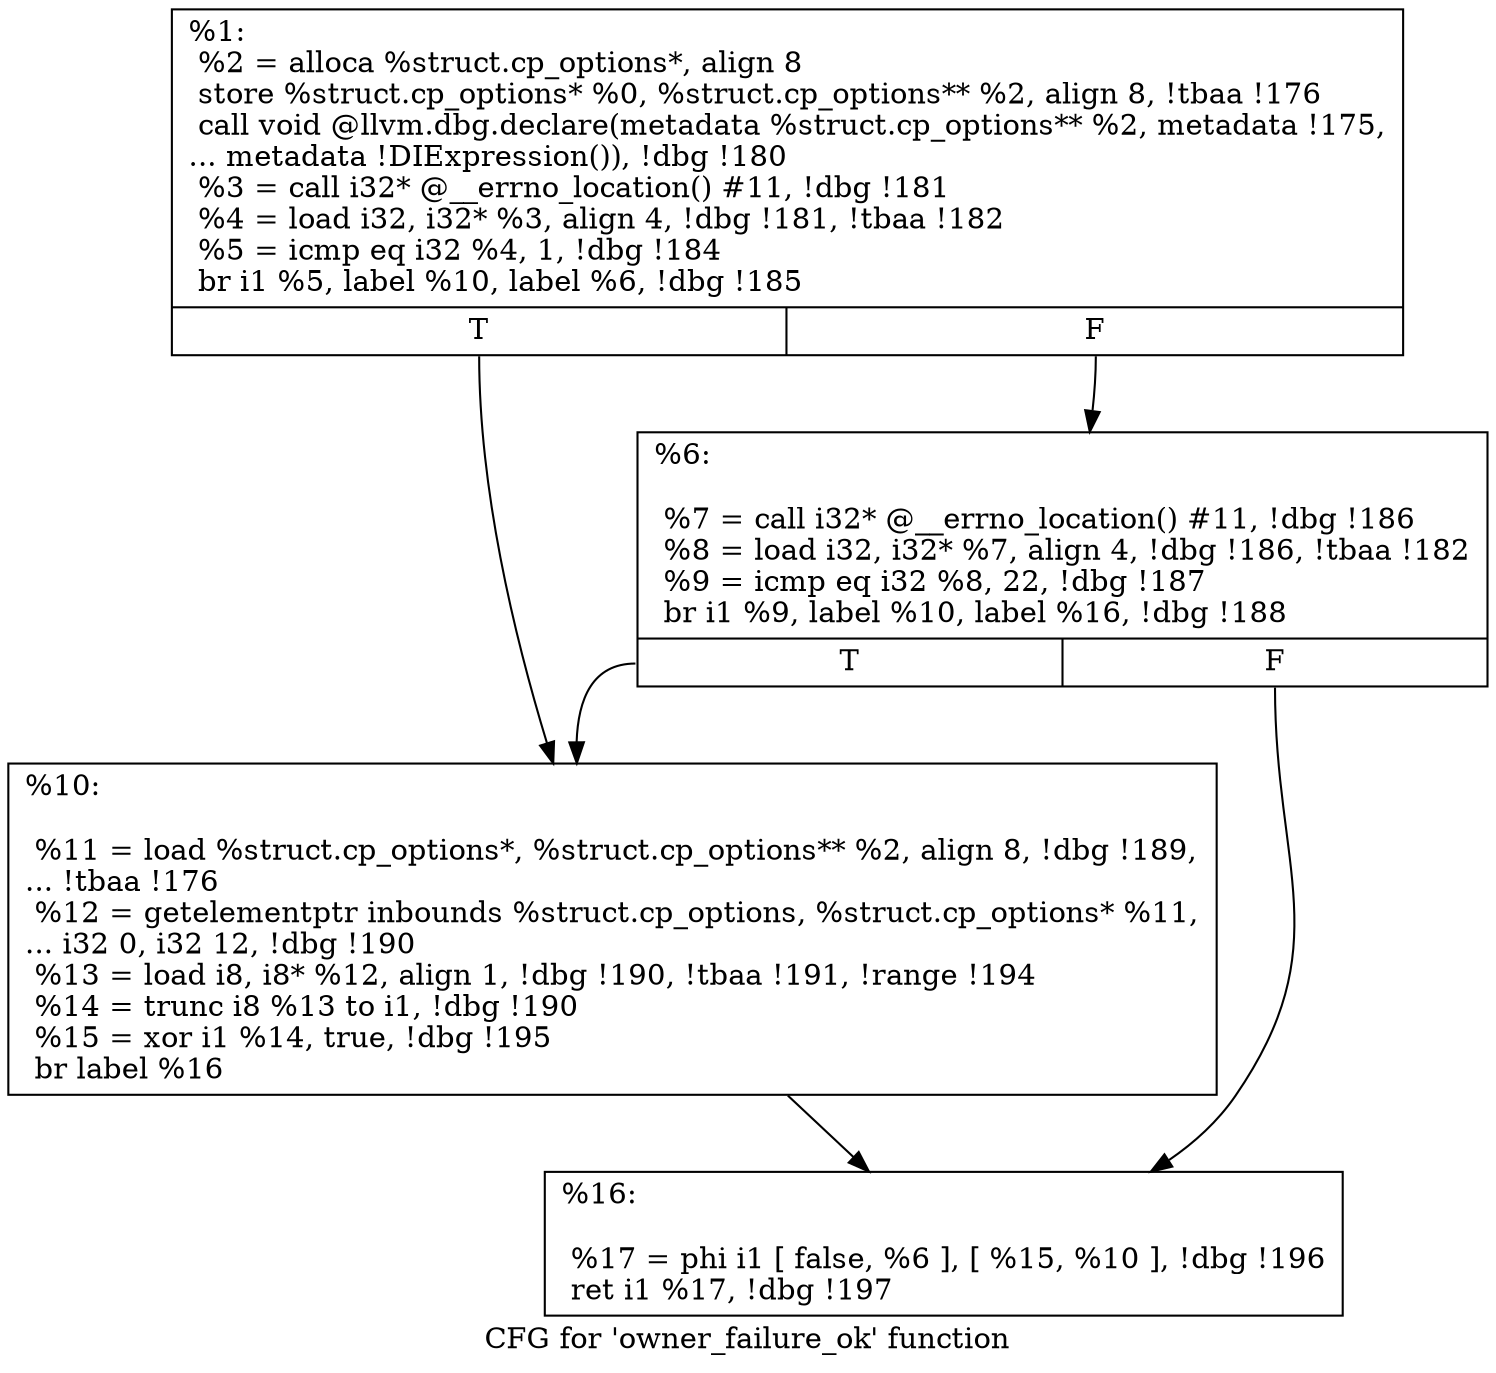 digraph "CFG for 'owner_failure_ok' function" {
	label="CFG for 'owner_failure_ok' function";

	Node0x2683470 [shape=record,label="{%1:\l  %2 = alloca %struct.cp_options*, align 8\l  store %struct.cp_options* %0, %struct.cp_options** %2, align 8, !tbaa !176\l  call void @llvm.dbg.declare(metadata %struct.cp_options** %2, metadata !175,\l... metadata !DIExpression()), !dbg !180\l  %3 = call i32* @__errno_location() #11, !dbg !181\l  %4 = load i32, i32* %3, align 4, !dbg !181, !tbaa !182\l  %5 = icmp eq i32 %4, 1, !dbg !184\l  br i1 %5, label %10, label %6, !dbg !185\l|{<s0>T|<s1>F}}"];
	Node0x2683470:s0 -> Node0x2687300;
	Node0x2683470:s1 -> Node0x26872b0;
	Node0x26872b0 [shape=record,label="{%6:\l\l  %7 = call i32* @__errno_location() #11, !dbg !186\l  %8 = load i32, i32* %7, align 4, !dbg !186, !tbaa !182\l  %9 = icmp eq i32 %8, 22, !dbg !187\l  br i1 %9, label %10, label %16, !dbg !188\l|{<s0>T|<s1>F}}"];
	Node0x26872b0:s0 -> Node0x2687300;
	Node0x26872b0:s1 -> Node0x2687350;
	Node0x2687300 [shape=record,label="{%10:\l\l  %11 = load %struct.cp_options*, %struct.cp_options** %2, align 8, !dbg !189,\l... !tbaa !176\l  %12 = getelementptr inbounds %struct.cp_options, %struct.cp_options* %11,\l... i32 0, i32 12, !dbg !190\l  %13 = load i8, i8* %12, align 1, !dbg !190, !tbaa !191, !range !194\l  %14 = trunc i8 %13 to i1, !dbg !190\l  %15 = xor i1 %14, true, !dbg !195\l  br label %16\l}"];
	Node0x2687300 -> Node0x2687350;
	Node0x2687350 [shape=record,label="{%16:\l\l  %17 = phi i1 [ false, %6 ], [ %15, %10 ], !dbg !196\l  ret i1 %17, !dbg !197\l}"];
}
